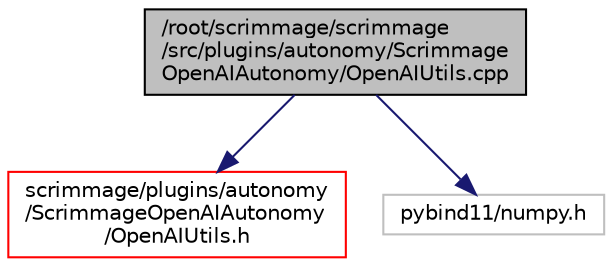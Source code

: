 digraph "/root/scrimmage/scrimmage/src/plugins/autonomy/ScrimmageOpenAIAutonomy/OpenAIUtils.cpp"
{
 // LATEX_PDF_SIZE
  edge [fontname="Helvetica",fontsize="10",labelfontname="Helvetica",labelfontsize="10"];
  node [fontname="Helvetica",fontsize="10",shape=record];
  Node1 [label="/root/scrimmage/scrimmage\l/src/plugins/autonomy/Scrimmage\lOpenAIAutonomy/OpenAIUtils.cpp",height=0.2,width=0.4,color="black", fillcolor="grey75", style="filled", fontcolor="black",tooltip="Brief file description."];
  Node1 -> Node2 [color="midnightblue",fontsize="10",style="solid",fontname="Helvetica"];
  Node2 [label="scrimmage/plugins/autonomy\l/ScrimmageOpenAIAutonomy\l/OpenAIUtils.h",height=0.2,width=0.4,color="red", fillcolor="white", style="filled",URL="$OpenAIUtils_8h.html",tooltip="Brief file description."];
  Node1 -> Node8 [color="midnightblue",fontsize="10",style="solid",fontname="Helvetica"];
  Node8 [label="pybind11/numpy.h",height=0.2,width=0.4,color="grey75", fillcolor="white", style="filled",tooltip=" "];
}
